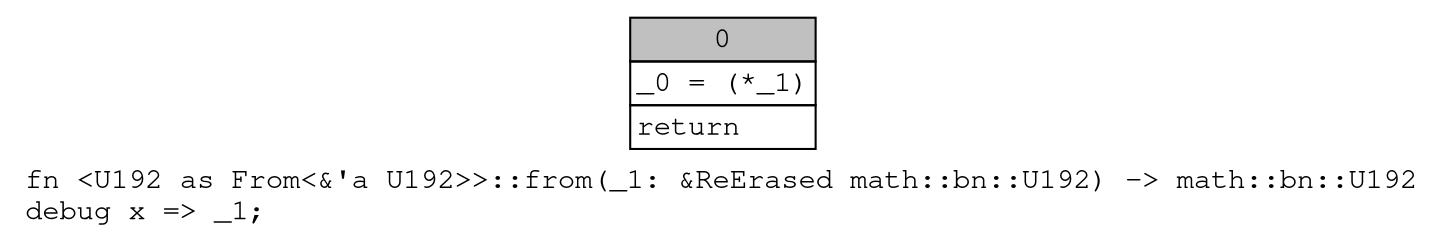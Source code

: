 digraph Mir_0_14464 {
    graph [fontname="Courier, monospace"];
    node [fontname="Courier, monospace"];
    edge [fontname="Courier, monospace"];
    label=<fn &lt;U192 as From&lt;&amp;'a U192&gt;&gt;::from(_1: &amp;ReErased math::bn::U192) -&gt; math::bn::U192<br align="left"/>debug x =&gt; _1;<br align="left"/>>;
    bb0__0_14464 [shape="none", label=<<table border="0" cellborder="1" cellspacing="0"><tr><td bgcolor="gray" align="center" colspan="1">0</td></tr><tr><td align="left" balign="left">_0 = (*_1)<br/></td></tr><tr><td align="left">return</td></tr></table>>];
}
